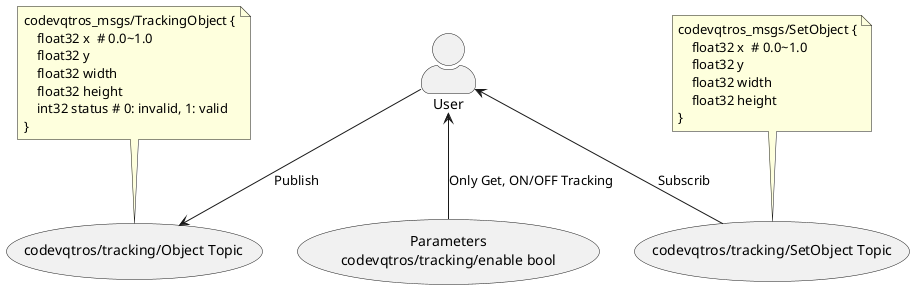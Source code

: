 @startuml Tracking
skinparam actorStyle awesome
"User" as user

(codevqtros/tracking/Object Topic) as Object
(codevqtros/tracking/SetObject Topic) as SetObject

usecase Parameters as "Parameters
codevqtros/tracking/enable bool
"

user --> Object : Publish
user <-- SetObject : Subscrib
user <-- Parameters : Only Get, ON/OFF Tracking


note top of (Object)
codevqtros_msgs/TrackingObject {
    float32 x  # 0.0~1.0
    float32 y
    float32 width
    float32 height
    int32 status # 0: invalid, 1: valid
}
end note

note top of (SetObject)
codevqtros_msgs/SetObject {
    float32 x  # 0.0~1.0
    float32 y
    float32 width
    float32 height
}
end note

@enduml